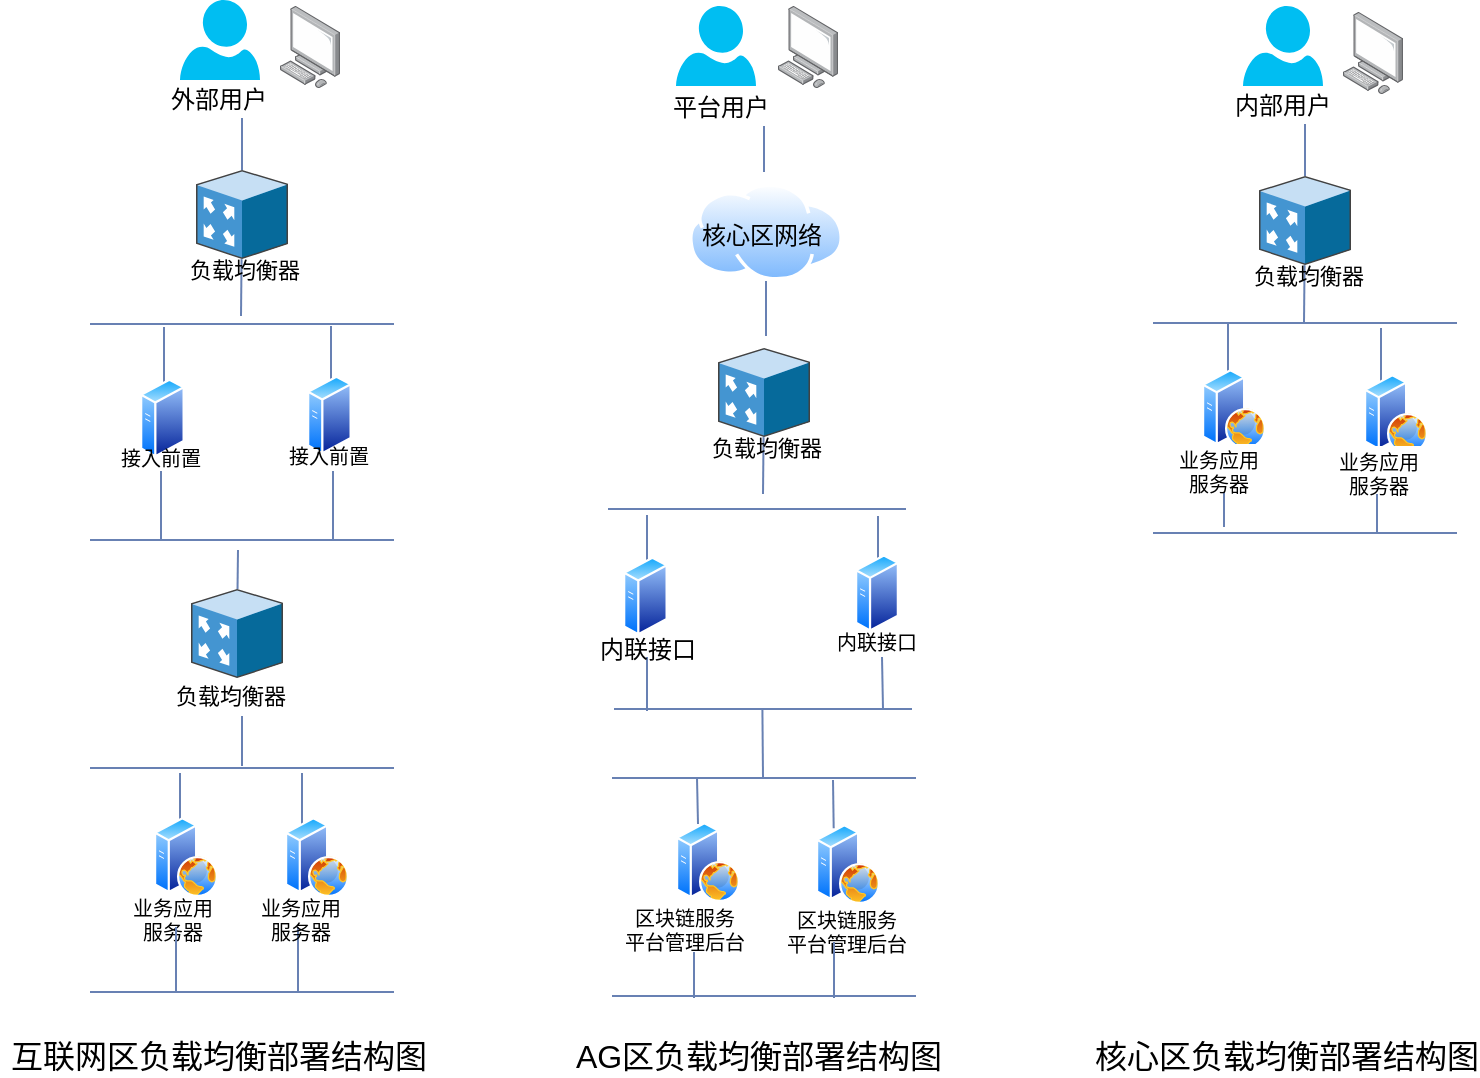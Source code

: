 <mxfile version="12.0.0" type="github" pages="1"><diagram id="1y6D-2jD47iDJHjRBnuk" name="Page-1"><mxGraphModel dx="932" dy="504" grid="0" gridSize="10" guides="1" tooltips="1" connect="1" arrows="1" fold="1" page="1" pageScale="1" pageWidth="3300" pageHeight="4681" math="0" shadow="0"><root><mxCell id="0"/><mxCell id="1" parent="0"/><mxCell id="w8CclLkAROoRY7GbeXvr-76" value="" style="group" parent="1" vertex="1" connectable="0"><mxGeometry x="471" y="192" width="60" height="54" as="geometry"/></mxCell><mxCell id="w8CclLkAROoRY7GbeXvr-77" value="" style="verticalLabelPosition=bottom;html=1;verticalAlign=top;align=center;strokeColor=none;fillColor=#00BEF2;shape=mxgraph.azure.user;" parent="w8CclLkAROoRY7GbeXvr-76" vertex="1"><mxGeometry x="10" width="40" height="40" as="geometry"/></mxCell><mxCell id="w8CclLkAROoRY7GbeXvr-78" value="外部用户" style="text;html=1;resizable=0;points=[];autosize=1;align=center;verticalAlign=top;spacingTop=-4;fontSize=12;" parent="w8CclLkAROoRY7GbeXvr-76" vertex="1"><mxGeometry y="40" width="58" height="14" as="geometry"/></mxCell><mxCell id="w8CclLkAROoRY7GbeXvr-79" value="" style="points=[];aspect=fixed;html=1;align=center;shadow=0;dashed=0;image;image=img/lib/allied_telesis/computer_and_terminals/Personal_Computer.svg;strokeColor=#6881B3;fillColor=#99CCFF;fontSize=12;" parent="1" vertex="1"><mxGeometry x="531" y="195" width="30" height="41" as="geometry"/></mxCell><mxCell id="w8CclLkAROoRY7GbeXvr-84" value="" style="shadow=0;dashed=0;html=1;labelPosition=center;verticalLabelPosition=bottom;verticalAlign=top;align=center;outlineConnect=0;shape=mxgraph.veeam.3d.proxy_appliance;direction=east;" parent="1" vertex="1"><mxGeometry x="489" y="277" width="46" height="44.562" as="geometry"/></mxCell><mxCell id="w8CclLkAROoRY7GbeXvr-85" value="" style="endArrow=none;html=1;strokeColor=#6881B3;entryX=0.5;entryY=1;entryDx=0;entryDy=0;" parent="1" source="w8CclLkAROoRY7GbeXvr-84" edge="1"><mxGeometry width="50" height="50" relative="1" as="geometry"><mxPoint x="363.5" y="364" as="sourcePoint"/><mxPoint x="512" y="251" as="targetPoint"/></mxGeometry></mxCell><mxCell id="w8CclLkAROoRY7GbeXvr-86" value="" style="endArrow=none;html=1;strokeColor=#6881B3;" parent="1" edge="1"><mxGeometry width="50" height="50" relative="1" as="geometry"><mxPoint x="511.5" y="350" as="sourcePoint"/><mxPoint x="511.78" y="321.562" as="targetPoint"/></mxGeometry></mxCell><mxCell id="w8CclLkAROoRY7GbeXvr-87" value="&lt;font style=&quot;font-size: 11px&quot;&gt;负载均衡器&lt;/font&gt;" style="text;html=1;resizable=0;points=[];align=center;verticalAlign=middle;labelBackgroundColor=none;fontSize=19;" parent="w8CclLkAROoRY7GbeXvr-86" vertex="1" connectable="0"><mxGeometry x="0.779" y="-1" relative="1" as="geometry"><mxPoint as="offset"/></mxGeometry></mxCell><mxCell id="w8CclLkAROoRY7GbeXvr-88" value="" style="endArrow=none;html=1;strokeColor=#6881B3;" parent="1" edge="1"><mxGeometry width="50" height="50" relative="1" as="geometry"><mxPoint x="436" y="576" as="sourcePoint"/><mxPoint x="588" y="576" as="targetPoint"/></mxGeometry></mxCell><mxCell id="w8CclLkAROoRY7GbeXvr-89" value="区块链服务&lt;br style=&quot;font-size: 10px&quot;&gt;平台管理后台" style="text;html=1;resizable=0;points=[];autosize=1;align=center;verticalAlign=top;spacingTop=-4;fontSize=10;" parent="1" vertex="1"><mxGeometry x="692" y="643" width="82" height="24" as="geometry"/></mxCell><mxCell id="w8CclLkAROoRY7GbeXvr-92" value="" style="endArrow=none;html=1;strokeColor=#6881B3;" parent="1" edge="1"><mxGeometry width="50" height="50" relative="1" as="geometry"><mxPoint x="740" y="604" as="sourcePoint"/><mxPoint x="739.5" y="581.0" as="targetPoint"/></mxGeometry></mxCell><mxCell id="w8CclLkAROoRY7GbeXvr-100" value="" style="aspect=fixed;perimeter=ellipsePerimeter;html=1;align=center;shadow=0;dashed=0;spacingTop=3;image;image=img/lib/active_directory/web_server.svg;strokeColor=#6881B3;strokeWidth=1;fillColor=#99CCFF;fontSize=12;" parent="1" vertex="1"><mxGeometry x="729" y="603" width="32" height="40" as="geometry"/></mxCell><mxCell id="w8CclLkAROoRY7GbeXvr-102" value="" style="endArrow=none;html=1;strokeColor=#6881B3;fontSize=10;" parent="1" edge="1"><mxGeometry width="50" height="50" relative="1" as="geometry"><mxPoint x="436" y="354" as="sourcePoint"/><mxPoint x="588" y="354" as="targetPoint"/></mxGeometry></mxCell><mxCell id="w8CclLkAROoRY7GbeXvr-103" value="" style="endArrow=none;html=1;strokeColor=#6881B3;" parent="1" edge="1"><mxGeometry width="50" height="50" relative="1" as="geometry"><mxPoint x="473" y="389.5" as="sourcePoint"/><mxPoint x="473" y="355.5" as="targetPoint"/></mxGeometry></mxCell><mxCell id="w8CclLkAROoRY7GbeXvr-104" value="" style="aspect=fixed;perimeter=ellipsePerimeter;html=1;align=center;shadow=0;dashed=0;spacingTop=3;image;image=img/lib/active_directory/generic_server.svg;strokeColor=#6881B3;strokeWidth=1;fillColor=#99CCFF;fontSize=8;" parent="1" vertex="1"><mxGeometry x="461" y="381" width="22.4" height="40" as="geometry"/></mxCell><mxCell id="w8CclLkAROoRY7GbeXvr-105" value="接入前置" style="text;html=1;resizable=0;points=[];autosize=1;align=center;verticalAlign=top;spacingTop=-4;fontSize=10;" parent="1" vertex="1"><mxGeometry x="442" y="412.5" width="58" height="12" as="geometry"/></mxCell><mxCell id="w8CclLkAROoRY7GbeXvr-106" value="" style="endArrow=none;html=1;strokeColor=#6881B3;" parent="1" edge="1"><mxGeometry width="50" height="50" relative="1" as="geometry"><mxPoint x="556.5" y="389.0" as="sourcePoint"/><mxPoint x="556.5" y="355" as="targetPoint"/></mxGeometry></mxCell><mxCell id="w8CclLkAROoRY7GbeXvr-107" value="" style="aspect=fixed;perimeter=ellipsePerimeter;html=1;align=center;shadow=0;dashed=0;spacingTop=3;image;image=img/lib/active_directory/generic_server.svg;strokeColor=#6881B3;strokeWidth=1;fillColor=#99CCFF;fontSize=8;" parent="1" vertex="1"><mxGeometry x="544.5" y="379.5" width="22.4" height="40" as="geometry"/></mxCell><mxCell id="w8CclLkAROoRY7GbeXvr-108" value="接入前置" style="text;html=1;resizable=0;points=[];autosize=1;align=center;verticalAlign=top;spacingTop=-4;fontSize=10;" parent="1" vertex="1"><mxGeometry x="525.5" y="412" width="58" height="12" as="geometry"/></mxCell><mxCell id="w8CclLkAROoRY7GbeXvr-109" value="" style="endArrow=none;html=1;strokeColor=#6881B3;" parent="1" edge="1"><mxGeometry width="50" height="50" relative="1" as="geometry"><mxPoint x="471.5" y="461.5" as="sourcePoint"/><mxPoint x="471.5" y="427.5" as="targetPoint"/></mxGeometry></mxCell><mxCell id="w8CclLkAROoRY7GbeXvr-110" value="" style="endArrow=none;html=1;strokeColor=#6881B3;" parent="1" edge="1"><mxGeometry width="50" height="50" relative="1" as="geometry"><mxPoint x="557.5" y="461.5" as="sourcePoint"/><mxPoint x="557.5" y="427.5" as="targetPoint"/></mxGeometry></mxCell><mxCell id="w8CclLkAROoRY7GbeXvr-111" value="" style="endArrow=none;html=1;strokeColor=#6881B3;fontSize=10;" parent="1" edge="1"><mxGeometry width="50" height="50" relative="1" as="geometry"><mxPoint x="436" y="462.0" as="sourcePoint"/><mxPoint x="588" y="462.0" as="targetPoint"/></mxGeometry></mxCell><mxCell id="w8CclLkAROoRY7GbeXvr-112" value="" style="shadow=0;dashed=0;html=1;labelPosition=center;verticalLabelPosition=bottom;verticalAlign=top;align=center;outlineConnect=0;shape=mxgraph.veeam.3d.proxy_appliance;direction=east;" parent="1" vertex="1"><mxGeometry x="486.5" y="486.5" width="46" height="44.562" as="geometry"/></mxCell><mxCell id="w8CclLkAROoRY7GbeXvr-113" value="" style="endArrow=none;html=1;strokeColor=#6881B3;" parent="1" source="w8CclLkAROoRY7GbeXvr-112" edge="1"><mxGeometry width="50" height="50" relative="1" as="geometry"><mxPoint x="361" y="569.5" as="sourcePoint"/><mxPoint x="510" y="467" as="targetPoint"/></mxGeometry></mxCell><mxCell id="w8CclLkAROoRY7GbeXvr-114" value="" style="endArrow=none;html=1;strokeColor=#6881B3;" parent="1" target="w8CclLkAROoRY7GbeXvr-148" edge="1"><mxGeometry width="50" height="50" relative="1" as="geometry"><mxPoint x="512" y="575" as="sourcePoint"/><mxPoint x="551.285" y="565.062" as="targetPoint"/></mxGeometry></mxCell><mxCell id="w8CclLkAROoRY7GbeXvr-115" value="业务应用&lt;br&gt;服务器" style="text;html=1;resizable=0;points=[];autosize=1;align=center;verticalAlign=top;spacingTop=-4;fontSize=10;" parent="1" vertex="1"><mxGeometry x="448" y="637.5" width="58" height="24" as="geometry"/></mxCell><mxCell id="w8CclLkAROoRY7GbeXvr-117" value="" style="endArrow=none;html=1;strokeColor=#6881B3;" parent="1" edge="1"><mxGeometry width="50" height="50" relative="1" as="geometry"><mxPoint x="481" y="610.5" as="sourcePoint"/><mxPoint x="481" y="578.5" as="targetPoint"/></mxGeometry></mxCell><mxCell id="w8CclLkAROoRY7GbeXvr-118" value="" style="endArrow=none;html=1;strokeColor=#6881B3;" parent="1" edge="1"><mxGeometry width="50" height="50" relative="1" as="geometry"><mxPoint x="542" y="610.5" as="sourcePoint"/><mxPoint x="542" y="578.5" as="targetPoint"/></mxGeometry></mxCell><mxCell id="w8CclLkAROoRY7GbeXvr-119" value="" style="aspect=fixed;perimeter=ellipsePerimeter;html=1;align=center;shadow=0;dashed=0;spacingTop=3;image;image=img/lib/active_directory/web_server.svg;strokeColor=#6881B3;strokeWidth=1;fillColor=#99CCFF;fontSize=12;" parent="1" vertex="1"><mxGeometry x="468" y="600.5" width="32" height="40" as="geometry"/></mxCell><mxCell id="w8CclLkAROoRY7GbeXvr-121" value="" style="endArrow=none;html=1;strokeColor=#6881B3;" parent="1" edge="1"><mxGeometry width="50" height="50" relative="1" as="geometry"><mxPoint x="436" y="688" as="sourcePoint"/><mxPoint x="588" y="688" as="targetPoint"/></mxGeometry></mxCell><mxCell id="w8CclLkAROoRY7GbeXvr-122" value="" style="endArrow=none;html=1;strokeColor=#6881B3;" parent="1" edge="1"><mxGeometry width="50" height="50" relative="1" as="geometry"><mxPoint x="738" y="691" as="sourcePoint"/><mxPoint x="738" y="668" as="targetPoint"/></mxGeometry></mxCell><mxCell id="w8CclLkAROoRY7GbeXvr-126" value="" style="endArrow=none;html=1;strokeColor=#6881B3;" parent="1" edge="1"><mxGeometry width="50" height="50" relative="1" as="geometry"><mxPoint x="479" y="687.5" as="sourcePoint"/><mxPoint x="479" y="655.5" as="targetPoint"/></mxGeometry></mxCell><mxCell id="w8CclLkAROoRY7GbeXvr-127" value="" style="endArrow=none;html=1;strokeColor=#6881B3;" parent="1" edge="1"><mxGeometry width="50" height="50" relative="1" as="geometry"><mxPoint x="540" y="687.5" as="sourcePoint"/><mxPoint x="540" y="655.5" as="targetPoint"/></mxGeometry></mxCell><mxCell id="w8CclLkAROoRY7GbeXvr-142" value="" style="points=[];aspect=fixed;html=1;align=center;shadow=0;dashed=0;image;image=img/lib/allied_telesis/computer_and_terminals/Personal_Computer.svg;strokeColor=#6881B3;fillColor=#99CCFF;fontSize=12;" parent="1" vertex="1"><mxGeometry x="780" y="195" width="30" height="41" as="geometry"/></mxCell><mxCell id="w8CclLkAROoRY7GbeXvr-144" value="平台用户" style="text;html=1;resizable=0;points=[];autosize=1;align=center;verticalAlign=top;spacingTop=-4;fontSize=12;" parent="1" vertex="1"><mxGeometry x="722" y="236" width="58" height="14" as="geometry"/></mxCell><mxCell id="w8CclLkAROoRY7GbeXvr-145" value="" style="verticalLabelPosition=bottom;html=1;verticalAlign=top;align=center;strokeColor=none;fillColor=#00BEF2;shape=mxgraph.azure.user;" parent="1" vertex="1"><mxGeometry x="729" y="195" width="40" height="40" as="geometry"/></mxCell><mxCell id="w8CclLkAROoRY7GbeXvr-148" value="&lt;font style=&quot;font-size: 11px&quot;&gt;负载均衡器&lt;/font&gt;" style="text;html=1;resizable=0;points=[];autosize=1;align=left;verticalAlign=top;spacingTop=-4;fontSize=19;" parent="1" vertex="1"><mxGeometry x="477" y="524" width="70" height="26" as="geometry"/></mxCell><mxCell id="8dPFxkw8Yr1xb4U3ajKG-1" value="业务应用&lt;br&gt;服务器" style="text;html=1;resizable=0;points=[];autosize=1;align=center;verticalAlign=top;spacingTop=-4;fontSize=10;" parent="1" vertex="1"><mxGeometry x="511.5" y="637.5" width="58" height="24" as="geometry"/></mxCell><mxCell id="8dPFxkw8Yr1xb4U3ajKG-2" value="" style="aspect=fixed;perimeter=ellipsePerimeter;html=1;align=center;shadow=0;dashed=0;spacingTop=3;image;image=img/lib/active_directory/web_server.svg;strokeColor=#6881B3;strokeWidth=1;fillColor=#99CCFF;fontSize=12;" parent="1" vertex="1"><mxGeometry x="533.5" y="600.5" width="32" height="40" as="geometry"/></mxCell><mxCell id="8dPFxkw8Yr1xb4U3ajKG-3" value="" style="shadow=0;dashed=0;html=1;labelPosition=center;verticalLabelPosition=bottom;verticalAlign=top;align=center;outlineConnect=0;shape=mxgraph.veeam.3d.proxy_appliance;direction=east;" parent="1" vertex="1"><mxGeometry x="750" y="366" width="46" height="44.562" as="geometry"/></mxCell><mxCell id="8dPFxkw8Yr1xb4U3ajKG-4" value="" style="endArrow=none;html=1;strokeColor=#6881B3;entryX=0.5;entryY=1;entryDx=0;entryDy=0;" parent="1" edge="1"><mxGeometry width="50" height="50" relative="1" as="geometry"><mxPoint x="773" y="278" as="sourcePoint"/><mxPoint x="773" y="255" as="targetPoint"/></mxGeometry></mxCell><mxCell id="8dPFxkw8Yr1xb4U3ajKG-5" value="" style="endArrow=none;html=1;strokeColor=#6881B3;" parent="1" edge="1"><mxGeometry width="50" height="50" relative="1" as="geometry"><mxPoint x="772.5" y="439" as="sourcePoint"/><mxPoint x="772.78" y="410.562" as="targetPoint"/></mxGeometry></mxCell><mxCell id="8dPFxkw8Yr1xb4U3ajKG-6" value="&lt;font style=&quot;font-size: 11px&quot;&gt;负载均衡器&lt;/font&gt;" style="text;html=1;resizable=0;points=[];align=center;verticalAlign=middle;labelBackgroundColor=none;fontSize=19;" parent="8dPFxkw8Yr1xb4U3ajKG-5" vertex="1" connectable="0"><mxGeometry x="0.779" y="-1" relative="1" as="geometry"><mxPoint as="offset"/></mxGeometry></mxCell><mxCell id="8dPFxkw8Yr1xb4U3ajKG-7" value="" style="endArrow=none;html=1;strokeColor=#6881B3;fontSize=10;" parent="1" edge="1"><mxGeometry width="50" height="50" relative="1" as="geometry"><mxPoint x="697" y="581" as="sourcePoint"/><mxPoint x="849" y="581" as="targetPoint"/></mxGeometry></mxCell><mxCell id="8dPFxkw8Yr1xb4U3ajKG-10" value="区块链服务&lt;br style=&quot;font-size: 10px&quot;&gt;平台管理后台" style="text;html=1;resizable=0;points=[];autosize=1;align=center;verticalAlign=top;spacingTop=-4;fontSize=10;" parent="1" vertex="1"><mxGeometry x="773" y="644" width="82" height="24" as="geometry"/></mxCell><mxCell id="8dPFxkw8Yr1xb4U3ajKG-11" value="" style="endArrow=none;html=1;strokeColor=#6881B3;exitX=0.25;exitY=0;exitDx=0;exitDy=0;" parent="1" source="8dPFxkw8Yr1xb4U3ajKG-12" edge="1"><mxGeometry width="50" height="50" relative="1" as="geometry"><mxPoint x="808" y="602" as="sourcePoint"/><mxPoint x="807.5" y="582.0" as="targetPoint"/></mxGeometry></mxCell><mxCell id="8dPFxkw8Yr1xb4U3ajKG-12" value="" style="aspect=fixed;perimeter=ellipsePerimeter;html=1;align=center;shadow=0;dashed=0;spacingTop=3;image;image=img/lib/active_directory/web_server.svg;strokeColor=#6881B3;strokeWidth=1;fillColor=#99CCFF;fontSize=12;" parent="1" vertex="1"><mxGeometry x="799" y="604" width="32" height="40" as="geometry"/></mxCell><mxCell id="8dPFxkw8Yr1xb4U3ajKG-13" value="" style="endArrow=none;html=1;strokeColor=#6881B3;" parent="1" edge="1"><mxGeometry width="50" height="50" relative="1" as="geometry"><mxPoint x="808" y="691.0" as="sourcePoint"/><mxPoint x="808" y="663" as="targetPoint"/></mxGeometry></mxCell><mxCell id="8dPFxkw8Yr1xb4U3ajKG-14" value="" style="endArrow=none;html=1;strokeColor=#6881B3;fontSize=10;" parent="1" edge="1"><mxGeometry width="50" height="50" relative="1" as="geometry"><mxPoint x="697" y="690" as="sourcePoint"/><mxPoint x="849" y="690" as="targetPoint"/></mxGeometry></mxCell><mxCell id="8dPFxkw8Yr1xb4U3ajKG-17" value="" style="group" parent="1" vertex="1" connectable="0"><mxGeometry x="1002.5" y="195" width="60" height="54" as="geometry"/></mxCell><mxCell id="8dPFxkw8Yr1xb4U3ajKG-18" value="" style="verticalLabelPosition=bottom;html=1;verticalAlign=top;align=center;strokeColor=none;fillColor=#00BEF2;shape=mxgraph.azure.user;" parent="8dPFxkw8Yr1xb4U3ajKG-17" vertex="1"><mxGeometry x="10" width="40" height="40" as="geometry"/></mxCell><mxCell id="8dPFxkw8Yr1xb4U3ajKG-19" value="内部用户" style="text;html=1;resizable=0;points=[];autosize=1;align=center;verticalAlign=top;spacingTop=-4;fontSize=12;" parent="8dPFxkw8Yr1xb4U3ajKG-17" vertex="1"><mxGeometry y="40" width="58" height="14" as="geometry"/></mxCell><mxCell id="8dPFxkw8Yr1xb4U3ajKG-20" value="" style="points=[];aspect=fixed;html=1;align=center;shadow=0;dashed=0;image;image=img/lib/allied_telesis/computer_and_terminals/Personal_Computer.svg;strokeColor=#6881B3;fillColor=#99CCFF;fontSize=12;" parent="1" vertex="1"><mxGeometry x="1062.5" y="198" width="30" height="41" as="geometry"/></mxCell><mxCell id="8dPFxkw8Yr1xb4U3ajKG-21" value="" style="shadow=0;dashed=0;html=1;labelPosition=center;verticalLabelPosition=bottom;verticalAlign=top;align=center;outlineConnect=0;shape=mxgraph.veeam.3d.proxy_appliance;direction=east;" parent="1" vertex="1"><mxGeometry x="1020.5" y="280" width="46" height="44.562" as="geometry"/></mxCell><mxCell id="8dPFxkw8Yr1xb4U3ajKG-22" value="" style="endArrow=none;html=1;strokeColor=#6881B3;entryX=0.5;entryY=1;entryDx=0;entryDy=0;" parent="1" source="8dPFxkw8Yr1xb4U3ajKG-21" edge="1"><mxGeometry width="50" height="50" relative="1" as="geometry"><mxPoint x="895" y="367" as="sourcePoint"/><mxPoint x="1043.5" y="254" as="targetPoint"/></mxGeometry></mxCell><mxCell id="8dPFxkw8Yr1xb4U3ajKG-23" value="" style="endArrow=none;html=1;strokeColor=#6881B3;" parent="1" edge="1"><mxGeometry width="50" height="50" relative="1" as="geometry"><mxPoint x="1043" y="353" as="sourcePoint"/><mxPoint x="1043.28" y="324.562" as="targetPoint"/></mxGeometry></mxCell><mxCell id="8dPFxkw8Yr1xb4U3ajKG-24" value="&lt;font style=&quot;font-size: 11px&quot;&gt;负载均衡器&lt;/font&gt;" style="text;html=1;resizable=0;points=[];align=center;verticalAlign=middle;labelBackgroundColor=none;fontSize=19;" parent="8dPFxkw8Yr1xb4U3ajKG-23" vertex="1" connectable="0"><mxGeometry x="0.779" y="-1" relative="1" as="geometry"><mxPoint as="offset"/></mxGeometry></mxCell><mxCell id="8dPFxkw8Yr1xb4U3ajKG-25" value="" style="endArrow=none;html=1;strokeColor=#6881B3;" parent="1" edge="1"><mxGeometry width="50" height="50" relative="1" as="geometry"><mxPoint x="967.5" y="353.5" as="sourcePoint"/><mxPoint x="1119.5" y="353.5" as="targetPoint"/></mxGeometry></mxCell><mxCell id="8dPFxkw8Yr1xb4U3ajKG-40" value="" style="endArrow=none;html=1;strokeColor=#6881B3;" parent="1" edge="1"><mxGeometry width="50" height="50" relative="1" as="geometry"><mxPoint x="1005" y="385.5" as="sourcePoint"/><mxPoint x="1005" y="353.5" as="targetPoint"/></mxGeometry></mxCell><mxCell id="8dPFxkw8Yr1xb4U3ajKG-41" value="" style="endArrow=none;html=1;strokeColor=#6881B3;" parent="1" edge="1"><mxGeometry width="50" height="50" relative="1" as="geometry"><mxPoint x="1081.5" y="388.0" as="sourcePoint"/><mxPoint x="1081.5" y="356" as="targetPoint"/></mxGeometry></mxCell><mxCell id="8dPFxkw8Yr1xb4U3ajKG-42" value="" style="aspect=fixed;perimeter=ellipsePerimeter;html=1;align=center;shadow=0;dashed=0;spacingTop=3;image;image=img/lib/active_directory/web_server.svg;strokeColor=#6881B3;strokeWidth=1;fillColor=#99CCFF;fontSize=12;" parent="1" vertex="1"><mxGeometry x="992" y="376.5" width="32" height="40" as="geometry"/></mxCell><mxCell id="8dPFxkw8Yr1xb4U3ajKG-43" value="" style="endArrow=none;html=1;strokeColor=#6881B3;" parent="1" edge="1"><mxGeometry width="50" height="50" relative="1" as="geometry"><mxPoint x="967.5" y="458.5" as="sourcePoint"/><mxPoint x="1119.5" y="458.5" as="targetPoint"/></mxGeometry></mxCell><mxCell id="8dPFxkw8Yr1xb4U3ajKG-44" value="" style="endArrow=none;html=1;strokeColor=#6881B3;" parent="1" edge="1"><mxGeometry width="50" height="50" relative="1" as="geometry"><mxPoint x="1003" y="455.5" as="sourcePoint"/><mxPoint x="1003" y="423.5" as="targetPoint"/></mxGeometry></mxCell><mxCell id="8dPFxkw8Yr1xb4U3ajKG-45" value="" style="endArrow=none;html=1;strokeColor=#6881B3;" parent="1" edge="1"><mxGeometry width="50" height="50" relative="1" as="geometry"><mxPoint x="1079.5" y="458.0" as="sourcePoint"/><mxPoint x="1079.5" y="426.0" as="targetPoint"/></mxGeometry></mxCell><mxCell id="8dPFxkw8Yr1xb4U3ajKG-48" value="" style="aspect=fixed;perimeter=ellipsePerimeter;html=1;align=center;shadow=0;dashed=0;spacingTop=3;image;image=img/lib/active_directory/web_server.svg;strokeColor=#6881B3;strokeWidth=1;fillColor=#99CCFF;fontSize=12;" parent="1" vertex="1"><mxGeometry x="1073" y="379" width="32" height="40" as="geometry"/></mxCell><mxCell id="8dPFxkw8Yr1xb4U3ajKG-52" value="核心区负载均衡部署结构图" style="text;html=1;resizable=0;points=[];autosize=1;align=center;verticalAlign=top;spacingTop=-4;fontSize=16;" parent="1" vertex="1"><mxGeometry x="957" y="708" width="154" height="14" as="geometry"/></mxCell><mxCell id="8dPFxkw8Yr1xb4U3ajKG-53" value="AG区负载均衡部署结构图" style="text;html=1;resizable=0;points=[];autosize=1;align=center;verticalAlign=top;spacingTop=-4;fontSize=16;" parent="1" vertex="1"><mxGeometry x="673.5" y="708" width="193" height="19" as="geometry"/></mxCell><mxCell id="8dPFxkw8Yr1xb4U3ajKG-54" value="互联网区负载均衡部署结构图" style="text;html=1;resizable=0;points=[];autosize=1;align=center;verticalAlign=top;spacingTop=-4;fontSize=16;" parent="1" vertex="1"><mxGeometry x="391" y="708" width="218" height="19" as="geometry"/></mxCell><mxCell id="8dPFxkw8Yr1xb4U3ajKG-39" value="业务应用&lt;br&gt;服务器" style="text;html=1;resizable=0;points=[];autosize=1;align=center;verticalAlign=top;spacingTop=-4;fontSize=10;fillColor=#ffffff;" parent="1" vertex="1"><mxGeometry x="970.5" y="414" width="58" height="24" as="geometry"/></mxCell><mxCell id="8dPFxkw8Yr1xb4U3ajKG-47" value="业务应用&lt;br&gt;服务器" style="text;html=1;resizable=0;points=[];autosize=1;align=center;verticalAlign=top;spacingTop=-4;fontSize=10;fillColor=#ffffff;" parent="1" vertex="1"><mxGeometry x="1051" y="415" width="58" height="24" as="geometry"/></mxCell><mxCell id="WIYUfJyf2-8m7_pWX5QI-1" value="" style="endArrow=none;html=1;strokeColor=#6881B3;fontSize=10;" edge="1" parent="1"><mxGeometry width="50" height="50" relative="1" as="geometry"><mxPoint x="695" y="446.5" as="sourcePoint"/><mxPoint x="844" y="446.5" as="targetPoint"/></mxGeometry></mxCell><mxCell id="WIYUfJyf2-8m7_pWX5QI-2" value="" style="endArrow=none;html=1;strokeColor=#6881B3;" edge="1" parent="1"><mxGeometry width="50" height="50" relative="1" as="geometry"><mxPoint x="714.5" y="483.5" as="sourcePoint"/><mxPoint x="714.5" y="449.5" as="targetPoint"/></mxGeometry></mxCell><mxCell id="WIYUfJyf2-8m7_pWX5QI-3" value="" style="aspect=fixed;perimeter=ellipsePerimeter;html=1;align=center;shadow=0;dashed=0;spacingTop=3;image;image=img/lib/active_directory/generic_server.svg;strokeColor=#6881B3;strokeWidth=1;fillColor=#99CCFF;fontSize=8;" vertex="1" parent="1"><mxGeometry x="702.5" y="470" width="22.4" height="40" as="geometry"/></mxCell><mxCell id="WIYUfJyf2-8m7_pWX5QI-4" value="" style="endArrow=none;html=1;strokeColor=#6881B3;" edge="1" parent="1"><mxGeometry width="50" height="50" relative="1" as="geometry"><mxPoint x="830" y="484.0" as="sourcePoint"/><mxPoint x="830" y="450" as="targetPoint"/></mxGeometry></mxCell><mxCell id="WIYUfJyf2-8m7_pWX5QI-5" value="" style="aspect=fixed;perimeter=ellipsePerimeter;html=1;align=center;shadow=0;dashed=0;spacingTop=3;image;image=img/lib/active_directory/generic_server.svg;strokeColor=#6881B3;strokeWidth=1;fillColor=#99CCFF;fontSize=8;" vertex="1" parent="1"><mxGeometry x="818.5" y="468.5" width="22" height="40" as="geometry"/></mxCell><mxCell id="WIYUfJyf2-8m7_pWX5QI-6" value="内联接口" style="text;html=1;resizable=0;points=[];autosize=1;align=center;verticalAlign=top;spacingTop=-4;fontSize=10;" vertex="1" parent="1"><mxGeometry x="800" y="504.5" width="58" height="12" as="geometry"/></mxCell><mxCell id="WIYUfJyf2-8m7_pWX5QI-7" value="" style="endArrow=none;html=1;strokeColor=#6881B3;" edge="1" parent="1"><mxGeometry width="50" height="50" relative="1" as="geometry"><mxPoint x="714.5" y="547.5" as="sourcePoint"/><mxPoint x="714.5" y="520.5" as="targetPoint"/></mxGeometry></mxCell><mxCell id="WIYUfJyf2-8m7_pWX5QI-8" value="" style="endArrow=none;html=1;strokeColor=#6881B3;" edge="1" parent="1"><mxGeometry width="50" height="50" relative="1" as="geometry"><mxPoint x="832.5" y="546.5" as="sourcePoint"/><mxPoint x="832" y="520.5" as="targetPoint"/></mxGeometry></mxCell><mxCell id="WIYUfJyf2-8m7_pWX5QI-9" value="" style="endArrow=none;html=1;strokeColor=#6881B3;fontSize=10;" edge="1" parent="1"><mxGeometry width="50" height="50" relative="1" as="geometry"><mxPoint x="698" y="546.5" as="sourcePoint"/><mxPoint x="847" y="546.5" as="targetPoint"/></mxGeometry></mxCell><mxCell id="WIYUfJyf2-8m7_pWX5QI-10" value="内联接口" style="text;html=1;resizable=0;points=[];autosize=1;align=left;verticalAlign=top;spacingTop=-4;" vertex="1" parent="1"><mxGeometry x="688.5" y="506.5" width="58" height="14" as="geometry"/></mxCell><mxCell id="WIYUfJyf2-8m7_pWX5QI-12" value="" style="endArrow=none;html=1;strokeColor=#6881B3;" edge="1" parent="1"><mxGeometry width="50" height="50" relative="1" as="geometry"><mxPoint x="772.5" y="580.5" as="sourcePoint"/><mxPoint x="772.196" y="546" as="targetPoint"/></mxGeometry></mxCell><mxCell id="WIYUfJyf2-8m7_pWX5QI-15" style="edgeStyle=orthogonalEdgeStyle;rounded=0;orthogonalLoop=1;jettySize=auto;html=1;exitX=0.5;exitY=1;exitDx=0;exitDy=0;strokeWidth=1;endArrow=none;endFill=0;strokeColor=#6881B3;" edge="1" parent="1" source="WIYUfJyf2-8m7_pWX5QI-13"><mxGeometry relative="1" as="geometry"><mxPoint x="774" y="360" as="targetPoint"/></mxGeometry></mxCell><mxCell id="WIYUfJyf2-8m7_pWX5QI-13" value="" style="aspect=fixed;perimeter=ellipsePerimeter;html=1;align=center;shadow=0;dashed=0;spacingTop=3;image;image=img/lib/active_directory/internet_cloud.svg;fillColor=#ffffff;" vertex="1" parent="1"><mxGeometry x="735.5" y="283.5" width="77" height="49" as="geometry"/></mxCell><mxCell id="WIYUfJyf2-8m7_pWX5QI-14" value="核心区网络" style="text;html=1;resizable=0;points=[];autosize=1;align=left;verticalAlign=top;spacingTop=-4;" vertex="1" parent="1"><mxGeometry x="739.5" y="300" width="70" height="14" as="geometry"/></mxCell></root></mxGraphModel></diagram></mxfile>
